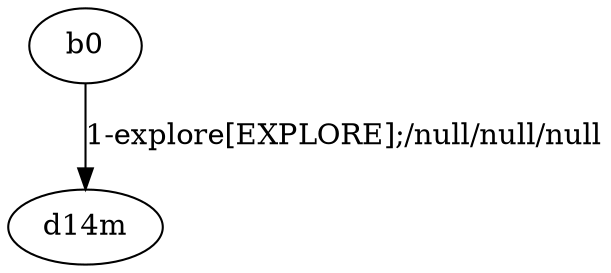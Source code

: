 # Total number of goals covered by this test: 1
# b0 --> d14m

digraph g {
"b0" -> "d14m" [label = "1-explore[EXPLORE];/null/null/null"];
}